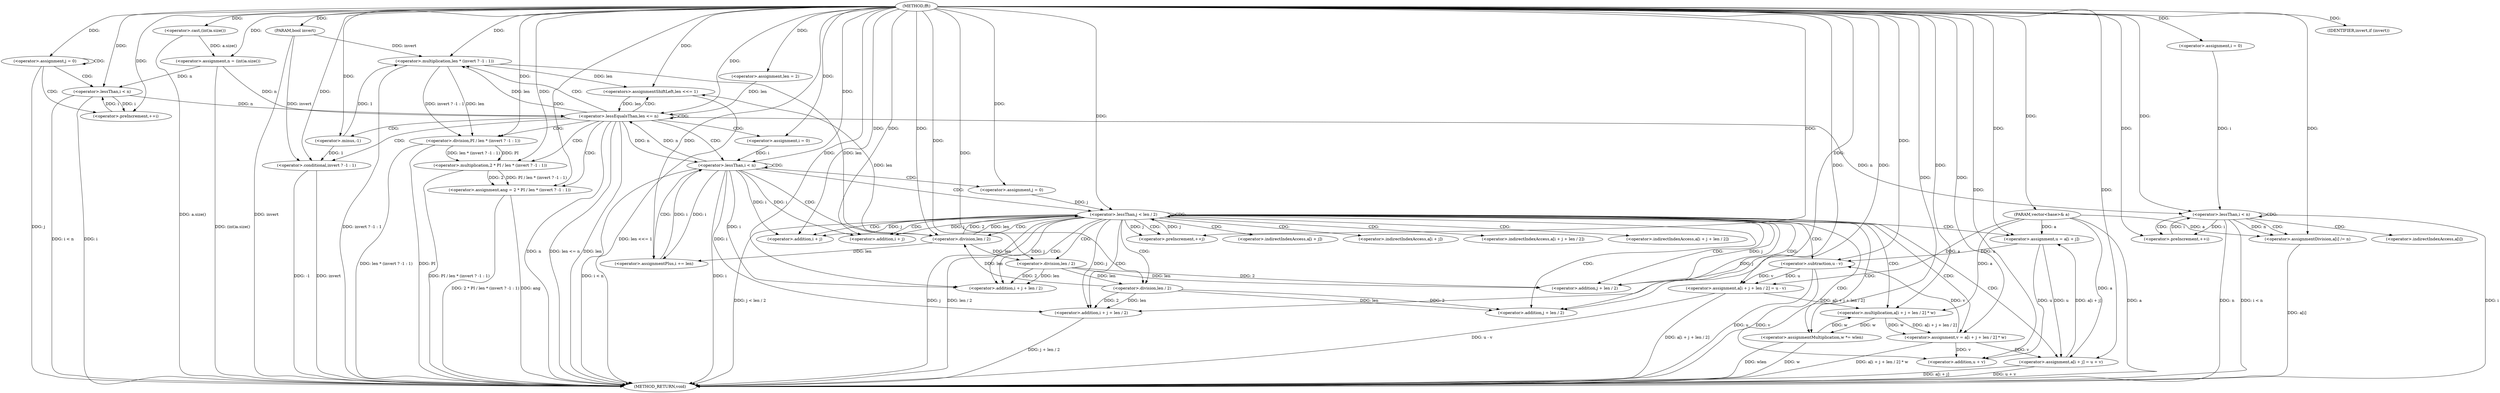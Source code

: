 digraph "fft" {  
"1000103" [label = "(METHOD,fft)" ]
"1000275" [label = "(METHOD_RETURN,void)" ]
"1000104" [label = "(PARAM,vector<base>& a)" ]
"1000105" [label = "(PARAM,bool invert)" ]
"1000108" [label = "(<operator>.assignment,n = (int)a.size())" ]
"1000119" [label = "(<operator>.assignment,j = 0)" ]
"1000122" [label = "(<operator>.lessThan,i < n)" ]
"1000125" [label = "(<operator>.preIncrement,++i)" ]
"1000160" [label = "(<operator>.assignment,len = 2)" ]
"1000163" [label = "(<operator>.lessEqualsThan,len <= n)" ]
"1000166" [label = "(<operators>.assignmentShiftLeft,len <<= 1)" ]
"1000259" [label = "(IDENTIFIER,invert,if (invert))" ]
"1000110" [label = "(<operator>.cast,(int)a.size())" ]
"1000171" [label = "(<operator>.assignment,ang = 2 * PI / len * (invert ? -1 : 1))" ]
"1000262" [label = "(<operator>.assignment,i = 0)" ]
"1000265" [label = "(<operator>.lessThan,i < n)" ]
"1000268" [label = "(<operator>.preIncrement,++i)" ]
"1000270" [label = "(<operator>.assignmentDivision,a[i] /= n)" ]
"1000187" [label = "(<operator>.assignment,i = 0)" ]
"1000190" [label = "(<operator>.lessThan,i < n)" ]
"1000193" [label = "(<operator>.assignmentPlus,i += len)" ]
"1000173" [label = "(<operator>.multiplication,2 * PI / len * (invert ? -1 : 1))" ]
"1000175" [label = "(<operator>.division,PI / len * (invert ? -1 : 1))" ]
"1000200" [label = "(<operator>.assignment,j = 0)" ]
"1000203" [label = "(<operator>.lessThan,j < len / 2)" ]
"1000208" [label = "(<operator>.preIncrement,++j)" ]
"1000177" [label = "(<operator>.multiplication,len * (invert ? -1 : 1))" ]
"1000212" [label = "(<operator>.assignment,u = a[i + j])" ]
"1000220" [label = "(<operator>.assignment,v = a[i + j + len / 2] * w)" ]
"1000233" [label = "(<operator>.assignment,a[i + j] = u + v)" ]
"1000242" [label = "(<operator>.assignment,a[i + j + len / 2] = u - v)" ]
"1000255" [label = "(<operator>.assignmentMultiplication,w *= wlen)" ]
"1000179" [label = "(<operator>.conditional,invert ? -1 : 1)" ]
"1000205" [label = "(<operator>.division,len / 2)" ]
"1000181" [label = "(<operator>.minus,-1)" ]
"1000222" [label = "(<operator>.multiplication,a[i + j + len / 2] * w)" ]
"1000239" [label = "(<operator>.addition,u + v)" ]
"1000252" [label = "(<operator>.subtraction,u - v)" ]
"1000216" [label = "(<operator>.addition,i + j)" ]
"1000236" [label = "(<operator>.addition,i + j)" ]
"1000245" [label = "(<operator>.addition,i + j + len / 2)" ]
"1000225" [label = "(<operator>.addition,i + j + len / 2)" ]
"1000247" [label = "(<operator>.addition,j + len / 2)" ]
"1000227" [label = "(<operator>.addition,j + len / 2)" ]
"1000249" [label = "(<operator>.division,len / 2)" ]
"1000229" [label = "(<operator>.division,len / 2)" ]
"1000271" [label = "(<operator>.indirectIndexAccess,a[i])" ]
"1000214" [label = "(<operator>.indirectIndexAccess,a[i + j])" ]
"1000234" [label = "(<operator>.indirectIndexAccess,a[i + j])" ]
"1000243" [label = "(<operator>.indirectIndexAccess,a[i + j + len / 2])" ]
"1000223" [label = "(<operator>.indirectIndexAccess,a[i + j + len / 2])" ]
  "1000104" -> "1000275"  [ label = "DDG: a"] 
  "1000105" -> "1000275"  [ label = "DDG: invert"] 
  "1000110" -> "1000275"  [ label = "DDG: a.size()"] 
  "1000108" -> "1000275"  [ label = "DDG: (int)a.size()"] 
  "1000119" -> "1000275"  [ label = "DDG: j"] 
  "1000163" -> "1000275"  [ label = "DDG: len"] 
  "1000163" -> "1000275"  [ label = "DDG: n"] 
  "1000163" -> "1000275"  [ label = "DDG: len <= n"] 
  "1000265" -> "1000275"  [ label = "DDG: i"] 
  "1000265" -> "1000275"  [ label = "DDG: n"] 
  "1000265" -> "1000275"  [ label = "DDG: i < n"] 
  "1000270" -> "1000275"  [ label = "DDG: a[i]"] 
  "1000171" -> "1000275"  [ label = "DDG: ang"] 
  "1000179" -> "1000275"  [ label = "DDG: invert"] 
  "1000179" -> "1000275"  [ label = "DDG: -1"] 
  "1000177" -> "1000275"  [ label = "DDG: invert ? -1 : 1"] 
  "1000175" -> "1000275"  [ label = "DDG: len * (invert ? -1 : 1)"] 
  "1000173" -> "1000275"  [ label = "DDG: PI / len * (invert ? -1 : 1)"] 
  "1000171" -> "1000275"  [ label = "DDG: 2 * PI / len * (invert ? -1 : 1)"] 
  "1000190" -> "1000275"  [ label = "DDG: i"] 
  "1000190" -> "1000275"  [ label = "DDG: i < n"] 
  "1000166" -> "1000275"  [ label = "DDG: len <<= 1"] 
  "1000203" -> "1000275"  [ label = "DDG: j"] 
  "1000203" -> "1000275"  [ label = "DDG: len / 2"] 
  "1000203" -> "1000275"  [ label = "DDG: j < len / 2"] 
  "1000220" -> "1000275"  [ label = "DDG: a[i + j + len / 2] * w"] 
  "1000233" -> "1000275"  [ label = "DDG: a[i + j]"] 
  "1000233" -> "1000275"  [ label = "DDG: u + v"] 
  "1000245" -> "1000275"  [ label = "DDG: j + len / 2"] 
  "1000242" -> "1000275"  [ label = "DDG: a[i + j + len / 2]"] 
  "1000252" -> "1000275"  [ label = "DDG: u"] 
  "1000252" -> "1000275"  [ label = "DDG: v"] 
  "1000242" -> "1000275"  [ label = "DDG: u - v"] 
  "1000255" -> "1000275"  [ label = "DDG: w"] 
  "1000255" -> "1000275"  [ label = "DDG: wlen"] 
  "1000122" -> "1000275"  [ label = "DDG: i"] 
  "1000122" -> "1000275"  [ label = "DDG: i < n"] 
  "1000175" -> "1000275"  [ label = "DDG: PI"] 
  "1000103" -> "1000104"  [ label = "DDG: "] 
  "1000103" -> "1000105"  [ label = "DDG: "] 
  "1000110" -> "1000108"  [ label = "DDG: a.size()"] 
  "1000103" -> "1000108"  [ label = "DDG: "] 
  "1000103" -> "1000119"  [ label = "DDG: "] 
  "1000103" -> "1000160"  [ label = "DDG: "] 
  "1000103" -> "1000259"  [ label = "DDG: "] 
  "1000103" -> "1000110"  [ label = "DDG: "] 
  "1000125" -> "1000122"  [ label = "DDG: i"] 
  "1000103" -> "1000122"  [ label = "DDG: "] 
  "1000108" -> "1000122"  [ label = "DDG: n"] 
  "1000122" -> "1000125"  [ label = "DDG: i"] 
  "1000103" -> "1000125"  [ label = "DDG: "] 
  "1000160" -> "1000163"  [ label = "DDG: len"] 
  "1000166" -> "1000163"  [ label = "DDG: len"] 
  "1000103" -> "1000163"  [ label = "DDG: "] 
  "1000108" -> "1000163"  [ label = "DDG: n"] 
  "1000190" -> "1000163"  [ label = "DDG: n"] 
  "1000122" -> "1000163"  [ label = "DDG: n"] 
  "1000177" -> "1000166"  [ label = "DDG: len"] 
  "1000103" -> "1000166"  [ label = "DDG: "] 
  "1000205" -> "1000166"  [ label = "DDG: len"] 
  "1000173" -> "1000171"  [ label = "DDG: 2"] 
  "1000173" -> "1000171"  [ label = "DDG: PI / len * (invert ? -1 : 1)"] 
  "1000103" -> "1000262"  [ label = "DDG: "] 
  "1000265" -> "1000270"  [ label = "DDG: n"] 
  "1000103" -> "1000270"  [ label = "DDG: "] 
  "1000103" -> "1000171"  [ label = "DDG: "] 
  "1000103" -> "1000187"  [ label = "DDG: "] 
  "1000205" -> "1000193"  [ label = "DDG: len"] 
  "1000103" -> "1000193"  [ label = "DDG: "] 
  "1000262" -> "1000265"  [ label = "DDG: i"] 
  "1000268" -> "1000265"  [ label = "DDG: i"] 
  "1000103" -> "1000265"  [ label = "DDG: "] 
  "1000163" -> "1000265"  [ label = "DDG: n"] 
  "1000265" -> "1000268"  [ label = "DDG: i"] 
  "1000103" -> "1000268"  [ label = "DDG: "] 
  "1000104" -> "1000270"  [ label = "DDG: a"] 
  "1000103" -> "1000173"  [ label = "DDG: "] 
  "1000175" -> "1000173"  [ label = "DDG: PI"] 
  "1000175" -> "1000173"  [ label = "DDG: len * (invert ? -1 : 1)"] 
  "1000187" -> "1000190"  [ label = "DDG: i"] 
  "1000193" -> "1000190"  [ label = "DDG: i"] 
  "1000103" -> "1000190"  [ label = "DDG: "] 
  "1000163" -> "1000190"  [ label = "DDG: n"] 
  "1000190" -> "1000193"  [ label = "DDG: i"] 
  "1000103" -> "1000175"  [ label = "DDG: "] 
  "1000177" -> "1000175"  [ label = "DDG: invert ? -1 : 1"] 
  "1000177" -> "1000175"  [ label = "DDG: len"] 
  "1000103" -> "1000200"  [ label = "DDG: "] 
  "1000163" -> "1000177"  [ label = "DDG: len"] 
  "1000103" -> "1000177"  [ label = "DDG: "] 
  "1000105" -> "1000177"  [ label = "DDG: invert"] 
  "1000181" -> "1000177"  [ label = "DDG: 1"] 
  "1000200" -> "1000203"  [ label = "DDG: j"] 
  "1000208" -> "1000203"  [ label = "DDG: j"] 
  "1000103" -> "1000203"  [ label = "DDG: "] 
  "1000205" -> "1000203"  [ label = "DDG: 2"] 
  "1000205" -> "1000203"  [ label = "DDG: len"] 
  "1000103" -> "1000208"  [ label = "DDG: "] 
  "1000203" -> "1000208"  [ label = "DDG: j"] 
  "1000233" -> "1000212"  [ label = "DDG: a[i + j]"] 
  "1000104" -> "1000212"  [ label = "DDG: a"] 
  "1000222" -> "1000220"  [ label = "DDG: a[i + j + len / 2]"] 
  "1000222" -> "1000220"  [ label = "DDG: w"] 
  "1000220" -> "1000233"  [ label = "DDG: v"] 
  "1000103" -> "1000233"  [ label = "DDG: "] 
  "1000212" -> "1000233"  [ label = "DDG: u"] 
  "1000252" -> "1000242"  [ label = "DDG: v"] 
  "1000252" -> "1000242"  [ label = "DDG: u"] 
  "1000103" -> "1000255"  [ label = "DDG: "] 
  "1000105" -> "1000179"  [ label = "DDG: invert"] 
  "1000103" -> "1000179"  [ label = "DDG: "] 
  "1000181" -> "1000179"  [ label = "DDG: 1"] 
  "1000177" -> "1000205"  [ label = "DDG: len"] 
  "1000249" -> "1000205"  [ label = "DDG: len"] 
  "1000103" -> "1000205"  [ label = "DDG: "] 
  "1000103" -> "1000212"  [ label = "DDG: "] 
  "1000103" -> "1000220"  [ label = "DDG: "] 
  "1000104" -> "1000233"  [ label = "DDG: a"] 
  "1000104" -> "1000242"  [ label = "DDG: a"] 
  "1000222" -> "1000255"  [ label = "DDG: w"] 
  "1000103" -> "1000181"  [ label = "DDG: "] 
  "1000242" -> "1000222"  [ label = "DDG: a[i + j + len / 2]"] 
  "1000104" -> "1000222"  [ label = "DDG: a"] 
  "1000255" -> "1000222"  [ label = "DDG: w"] 
  "1000103" -> "1000222"  [ label = "DDG: "] 
  "1000212" -> "1000239"  [ label = "DDG: u"] 
  "1000103" -> "1000239"  [ label = "DDG: "] 
  "1000220" -> "1000239"  [ label = "DDG: v"] 
  "1000103" -> "1000252"  [ label = "DDG: "] 
  "1000212" -> "1000252"  [ label = "DDG: u"] 
  "1000220" -> "1000252"  [ label = "DDG: v"] 
  "1000190" -> "1000216"  [ label = "DDG: i"] 
  "1000103" -> "1000216"  [ label = "DDG: "] 
  "1000203" -> "1000216"  [ label = "DDG: j"] 
  "1000103" -> "1000236"  [ label = "DDG: "] 
  "1000190" -> "1000236"  [ label = "DDG: i"] 
  "1000203" -> "1000236"  [ label = "DDG: j"] 
  "1000103" -> "1000245"  [ label = "DDG: "] 
  "1000190" -> "1000245"  [ label = "DDG: i"] 
  "1000203" -> "1000245"  [ label = "DDG: j"] 
  "1000249" -> "1000245"  [ label = "DDG: len"] 
  "1000249" -> "1000245"  [ label = "DDG: 2"] 
  "1000103" -> "1000225"  [ label = "DDG: "] 
  "1000190" -> "1000225"  [ label = "DDG: i"] 
  "1000203" -> "1000225"  [ label = "DDG: j"] 
  "1000229" -> "1000225"  [ label = "DDG: 2"] 
  "1000229" -> "1000225"  [ label = "DDG: len"] 
  "1000103" -> "1000247"  [ label = "DDG: "] 
  "1000203" -> "1000247"  [ label = "DDG: j"] 
  "1000249" -> "1000247"  [ label = "DDG: len"] 
  "1000249" -> "1000247"  [ label = "DDG: 2"] 
  "1000103" -> "1000227"  [ label = "DDG: "] 
  "1000203" -> "1000227"  [ label = "DDG: j"] 
  "1000229" -> "1000227"  [ label = "DDG: 2"] 
  "1000229" -> "1000227"  [ label = "DDG: len"] 
  "1000229" -> "1000249"  [ label = "DDG: len"] 
  "1000103" -> "1000249"  [ label = "DDG: "] 
  "1000205" -> "1000229"  [ label = "DDG: len"] 
  "1000103" -> "1000229"  [ label = "DDG: "] 
  "1000119" -> "1000125"  [ label = "CDG: "] 
  "1000119" -> "1000122"  [ label = "CDG: "] 
  "1000119" -> "1000119"  [ label = "CDG: "] 
  "1000163" -> "1000166"  [ label = "CDG: "] 
  "1000163" -> "1000190"  [ label = "CDG: "] 
  "1000163" -> "1000175"  [ label = "CDG: "] 
  "1000163" -> "1000179"  [ label = "CDG: "] 
  "1000163" -> "1000187"  [ label = "CDG: "] 
  "1000163" -> "1000163"  [ label = "CDG: "] 
  "1000163" -> "1000173"  [ label = "CDG: "] 
  "1000163" -> "1000171"  [ label = "CDG: "] 
  "1000163" -> "1000177"  [ label = "CDG: "] 
  "1000163" -> "1000181"  [ label = "CDG: "] 
  "1000265" -> "1000268"  [ label = "CDG: "] 
  "1000265" -> "1000270"  [ label = "CDG: "] 
  "1000265" -> "1000265"  [ label = "CDG: "] 
  "1000265" -> "1000271"  [ label = "CDG: "] 
  "1000190" -> "1000200"  [ label = "CDG: "] 
  "1000190" -> "1000190"  [ label = "CDG: "] 
  "1000190" -> "1000203"  [ label = "CDG: "] 
  "1000190" -> "1000205"  [ label = "CDG: "] 
  "1000190" -> "1000193"  [ label = "CDG: "] 
  "1000203" -> "1000208"  [ label = "CDG: "] 
  "1000203" -> "1000233"  [ label = "CDG: "] 
  "1000203" -> "1000227"  [ label = "CDG: "] 
  "1000203" -> "1000255"  [ label = "CDG: "] 
  "1000203" -> "1000243"  [ label = "CDG: "] 
  "1000203" -> "1000216"  [ label = "CDG: "] 
  "1000203" -> "1000236"  [ label = "CDG: "] 
  "1000203" -> "1000222"  [ label = "CDG: "] 
  "1000203" -> "1000242"  [ label = "CDG: "] 
  "1000203" -> "1000220"  [ label = "CDG: "] 
  "1000203" -> "1000214"  [ label = "CDG: "] 
  "1000203" -> "1000245"  [ label = "CDG: "] 
  "1000203" -> "1000247"  [ label = "CDG: "] 
  "1000203" -> "1000239"  [ label = "CDG: "] 
  "1000203" -> "1000229"  [ label = "CDG: "] 
  "1000203" -> "1000212"  [ label = "CDG: "] 
  "1000203" -> "1000234"  [ label = "CDG: "] 
  "1000203" -> "1000225"  [ label = "CDG: "] 
  "1000203" -> "1000252"  [ label = "CDG: "] 
  "1000203" -> "1000203"  [ label = "CDG: "] 
  "1000203" -> "1000205"  [ label = "CDG: "] 
  "1000203" -> "1000249"  [ label = "CDG: "] 
  "1000203" -> "1000223"  [ label = "CDG: "] 
}
